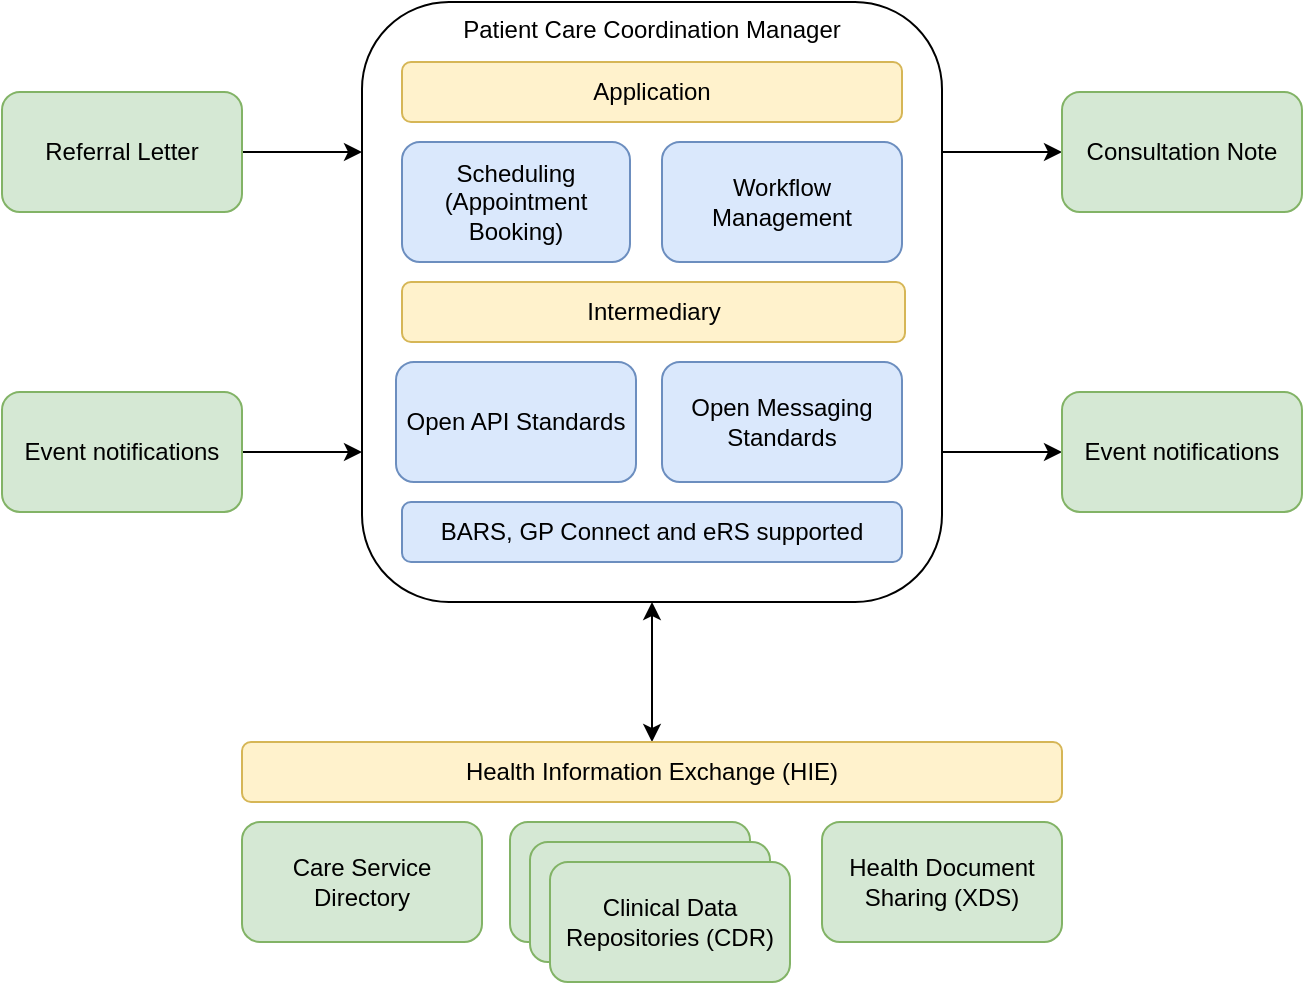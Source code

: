 <mxfile version="27.1.4">
  <diagram name="Page-1" id="yadtny4jEoWOzTSWfsVv">
    <mxGraphModel grid="1" page="1" gridSize="10" guides="1" tooltips="1" connect="1" arrows="1" fold="1" pageScale="1" pageWidth="827" pageHeight="1169" math="0" shadow="0">
      <root>
        <mxCell id="0" />
        <mxCell id="1" parent="0" />
        <mxCell id="py5k1rjrg1jsBB6hljWM-7" style="edgeStyle=orthogonalEdgeStyle;rounded=0;orthogonalLoop=1;jettySize=auto;html=1;startArrow=classic;startFill=1;" edge="1" parent="1" source="w4Dr3OeFcrMAhnn8j9h_-9" target="w4Dr3OeFcrMAhnn8j9h_-6">
          <mxGeometry relative="1" as="geometry" />
        </mxCell>
        <mxCell id="py5k1rjrg1jsBB6hljWM-11" style="edgeStyle=orthogonalEdgeStyle;rounded=0;orthogonalLoop=1;jettySize=auto;html=1;entryX=1;entryY=0.5;entryDx=0;entryDy=0;exitX=0;exitY=0.75;exitDx=0;exitDy=0;startArrow=classic;startFill=1;endArrow=none;" edge="1" parent="1" source="w4Dr3OeFcrMAhnn8j9h_-9" target="py5k1rjrg1jsBB6hljWM-9">
          <mxGeometry relative="1" as="geometry" />
        </mxCell>
        <mxCell id="FYs8BC96x9Lc7tufN5Vi-2" style="edgeStyle=orthogonalEdgeStyle;rounded=0;orthogonalLoop=1;jettySize=auto;html=1;entryX=0;entryY=0.5;entryDx=0;entryDy=0;exitX=1;exitY=0.75;exitDx=0;exitDy=0;" edge="1" parent="1" source="w4Dr3OeFcrMAhnn8j9h_-9" target="FYs8BC96x9Lc7tufN5Vi-1">
          <mxGeometry relative="1" as="geometry" />
        </mxCell>
        <mxCell id="w4Dr3OeFcrMAhnn8j9h_-9" value="Patient Care Coordination Manager" style="rounded=1;whiteSpace=wrap;html=1;verticalAlign=top;" vertex="1" parent="1">
          <mxGeometry x="280" y="30" width="290" height="300" as="geometry" />
        </mxCell>
        <mxCell id="w4Dr3OeFcrMAhnn8j9h_-1" value="Open Messaging Standards" style="rounded=1;whiteSpace=wrap;html=1;fillColor=#dae8fc;strokeColor=#6c8ebf;" vertex="1" parent="1">
          <mxGeometry x="430" y="210" width="120" height="60" as="geometry" />
        </mxCell>
        <mxCell id="py5k1rjrg1jsBB6hljWM-8" style="edgeStyle=orthogonalEdgeStyle;rounded=0;orthogonalLoop=1;jettySize=auto;html=1;startArrow=classic;startFill=1;endArrow=none;entryX=1;entryY=0.25;entryDx=0;entryDy=0;" edge="1" parent="1" source="w4Dr3OeFcrMAhnn8j9h_-2" target="w4Dr3OeFcrMAhnn8j9h_-9">
          <mxGeometry relative="1" as="geometry" />
        </mxCell>
        <mxCell id="w4Dr3OeFcrMAhnn8j9h_-2" value="Consultation Note" style="whiteSpace=wrap;html=1;fillColor=#d5e8d4;strokeColor=#82b366;rounded=1;" vertex="1" parent="1">
          <mxGeometry x="630" y="75" width="120" height="60" as="geometry" />
        </mxCell>
        <mxCell id="w4Dr3OeFcrMAhnn8j9h_-5" style="edgeStyle=orthogonalEdgeStyle;rounded=0;orthogonalLoop=1;jettySize=auto;html=1;entryX=0;entryY=0.25;entryDx=0;entryDy=0;" edge="1" parent="1" source="w4Dr3OeFcrMAhnn8j9h_-4" target="w4Dr3OeFcrMAhnn8j9h_-9">
          <mxGeometry relative="1" as="geometry" />
        </mxCell>
        <mxCell id="w4Dr3OeFcrMAhnn8j9h_-4" value="Referral Letter" style="whiteSpace=wrap;html=1;fillColor=#d5e8d4;strokeColor=#82b366;rounded=1;" vertex="1" parent="1">
          <mxGeometry x="100" y="75" width="120" height="60" as="geometry" />
        </mxCell>
        <mxCell id="w4Dr3OeFcrMAhnn8j9h_-6" value="Health Information Exchange (HIE)" style="rounded=1;whiteSpace=wrap;html=1;fillColor=#fff2cc;strokeColor=#d6b656;" vertex="1" parent="1">
          <mxGeometry x="220" y="400" width="410" height="30" as="geometry" />
        </mxCell>
        <mxCell id="w4Dr3OeFcrMAhnn8j9h_-7" value="Clinical Data Repositories" style="rounded=1;whiteSpace=wrap;html=1;fillColor=#d5e8d4;strokeColor=#82b366;" vertex="1" parent="1">
          <mxGeometry x="354" y="440" width="120" height="60" as="geometry" />
        </mxCell>
        <mxCell id="w4Dr3OeFcrMAhnn8j9h_-8" value="Open API Standards" style="rounded=1;whiteSpace=wrap;html=1;fillColor=#dae8fc;strokeColor=#6c8ebf;" vertex="1" parent="1">
          <mxGeometry x="297" y="210" width="120" height="60" as="geometry" />
        </mxCell>
        <mxCell id="w4Dr3OeFcrMAhnn8j9h_-10" value="Health Document Sharing (XDS)" style="rounded=1;whiteSpace=wrap;html=1;fillColor=#d5e8d4;strokeColor=#82b366;" vertex="1" parent="1">
          <mxGeometry x="510" y="440" width="120" height="60" as="geometry" />
        </mxCell>
        <mxCell id="w4Dr3OeFcrMAhnn8j9h_-11" value="Care Service Directory" style="rounded=1;whiteSpace=wrap;html=1;fillColor=#d5e8d4;strokeColor=#82b366;" vertex="1" parent="1">
          <mxGeometry x="220" y="440" width="120" height="60" as="geometry" />
        </mxCell>
        <mxCell id="FGTD7Mu-JeyCOnGH2pwf-1" value="Scheduling&lt;br&gt;(Appointment Booking)" style="rounded=1;whiteSpace=wrap;html=1;fillColor=#dae8fc;strokeColor=#6c8ebf;" vertex="1" parent="1">
          <mxGeometry x="300" y="100" width="114" height="60" as="geometry" />
        </mxCell>
        <mxCell id="py5k1rjrg1jsBB6hljWM-1" value="Workflow Management" style="rounded=1;whiteSpace=wrap;html=1;fillColor=#dae8fc;strokeColor=#6c8ebf;" vertex="1" parent="1">
          <mxGeometry x="430" y="100" width="120" height="60" as="geometry" />
        </mxCell>
        <mxCell id="py5k1rjrg1jsBB6hljWM-2" value="Application" style="rounded=1;whiteSpace=wrap;html=1;fillColor=#fff2cc;strokeColor=#d6b656;" vertex="1" parent="1">
          <mxGeometry x="300" y="60" width="250" height="30" as="geometry" />
        </mxCell>
        <mxCell id="py5k1rjrg1jsBB6hljWM-3" value="Intermediary" style="rounded=1;whiteSpace=wrap;html=1;fillColor=#fff2cc;strokeColor=#d6b656;" vertex="1" parent="1">
          <mxGeometry x="300" y="170" width="251.5" height="30" as="geometry" />
        </mxCell>
        <mxCell id="py5k1rjrg1jsBB6hljWM-4" value="BARS, GP Connect and eRS supported" style="rounded=1;whiteSpace=wrap;html=1;fillColor=#dae8fc;strokeColor=#6c8ebf;" vertex="1" parent="1">
          <mxGeometry x="300" y="280" width="250" height="30" as="geometry" />
        </mxCell>
        <mxCell id="py5k1rjrg1jsBB6hljWM-5" value="Clinical Data Repositories" style="rounded=1;whiteSpace=wrap;html=1;fillColor=#d5e8d4;strokeColor=#82b366;" vertex="1" parent="1">
          <mxGeometry x="364" y="450" width="120" height="60" as="geometry" />
        </mxCell>
        <mxCell id="py5k1rjrg1jsBB6hljWM-6" value="Clinical Data Repositories (CDR)" style="rounded=1;whiteSpace=wrap;html=1;fillColor=#d5e8d4;strokeColor=#82b366;" vertex="1" parent="1">
          <mxGeometry x="374" y="460" width="120" height="60" as="geometry" />
        </mxCell>
        <mxCell id="py5k1rjrg1jsBB6hljWM-9" value="Event notifications" style="whiteSpace=wrap;html=1;fillColor=#d5e8d4;strokeColor=#82b366;rounded=1;" vertex="1" parent="1">
          <mxGeometry x="100" y="225" width="120" height="60" as="geometry" />
        </mxCell>
        <mxCell id="FYs8BC96x9Lc7tufN5Vi-1" value="Event notifications" style="whiteSpace=wrap;html=1;fillColor=#d5e8d4;strokeColor=#82b366;rounded=1;" vertex="1" parent="1">
          <mxGeometry x="630" y="225" width="120" height="60" as="geometry" />
        </mxCell>
      </root>
    </mxGraphModel>
  </diagram>
</mxfile>
